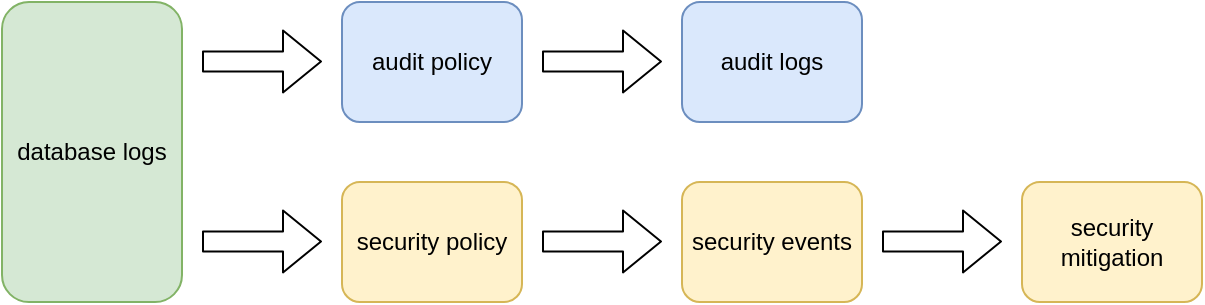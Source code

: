 <mxfile>
    <diagram id="-kwQRYvgED6IC471M5wN" name="Page-1">
        <mxGraphModel dx="1008" dy="475" grid="1" gridSize="10" guides="1" tooltips="1" connect="1" arrows="1" fold="1" page="1" pageScale="1" pageWidth="850" pageHeight="1100" math="0" shadow="0">
            <root>
                <mxCell id="0"/>
                <mxCell id="1" parent="0"/>
                <mxCell id="2" value="database logs" style="rounded=1;whiteSpace=wrap;html=1;fillColor=#d5e8d4;strokeColor=#82b366;" vertex="1" parent="1">
                    <mxGeometry x="190" y="370" width="90" height="150" as="geometry"/>
                </mxCell>
                <mxCell id="4" value="audit policy" style="rounded=1;whiteSpace=wrap;html=1;fillColor=#dae8fc;strokeColor=#6c8ebf;" vertex="1" parent="1">
                    <mxGeometry x="360" y="370" width="90" height="60" as="geometry"/>
                </mxCell>
                <mxCell id="6" value="audit logs" style="rounded=1;whiteSpace=wrap;html=1;fillColor=#dae8fc;strokeColor=#6c8ebf;" vertex="1" parent="1">
                    <mxGeometry x="530" y="370" width="90" height="60" as="geometry"/>
                </mxCell>
                <mxCell id="7" value="security policy" style="rounded=1;whiteSpace=wrap;html=1;fillColor=#fff2cc;strokeColor=#d6b656;" vertex="1" parent="1">
                    <mxGeometry x="360" y="460" width="90" height="60" as="geometry"/>
                </mxCell>
                <mxCell id="9" value="security events" style="rounded=1;whiteSpace=wrap;html=1;fillColor=#fff2cc;strokeColor=#d6b656;" vertex="1" parent="1">
                    <mxGeometry x="530" y="460" width="90" height="60" as="geometry"/>
                </mxCell>
                <mxCell id="11" value="" style="shape=flexArrow;endArrow=classic;html=1;" edge="1" parent="1">
                    <mxGeometry width="50" height="50" relative="1" as="geometry">
                        <mxPoint x="290" y="399.74" as="sourcePoint"/>
                        <mxPoint x="350" y="399.74" as="targetPoint"/>
                    </mxGeometry>
                </mxCell>
                <mxCell id="12" value="" style="shape=flexArrow;endArrow=classic;html=1;" edge="1" parent="1">
                    <mxGeometry width="50" height="50" relative="1" as="geometry">
                        <mxPoint x="290" y="489.74" as="sourcePoint"/>
                        <mxPoint x="350" y="489.74" as="targetPoint"/>
                    </mxGeometry>
                </mxCell>
                <mxCell id="13" value="" style="shape=flexArrow;endArrow=classic;html=1;" edge="1" parent="1">
                    <mxGeometry width="50" height="50" relative="1" as="geometry">
                        <mxPoint x="460" y="399.74" as="sourcePoint"/>
                        <mxPoint x="520" y="399.74" as="targetPoint"/>
                    </mxGeometry>
                </mxCell>
                <mxCell id="14" value="" style="shape=flexArrow;endArrow=classic;html=1;" edge="1" parent="1">
                    <mxGeometry width="50" height="50" relative="1" as="geometry">
                        <mxPoint x="460" y="489.74" as="sourcePoint"/>
                        <mxPoint x="520" y="489.74" as="targetPoint"/>
                    </mxGeometry>
                </mxCell>
                <mxCell id="15" value="security mitigation" style="rounded=1;whiteSpace=wrap;html=1;fillColor=#fff2cc;strokeColor=#d6b656;" vertex="1" parent="1">
                    <mxGeometry x="700" y="460" width="90" height="60" as="geometry"/>
                </mxCell>
                <mxCell id="16" value="" style="shape=flexArrow;endArrow=classic;html=1;" edge="1" parent="1">
                    <mxGeometry width="50" height="50" relative="1" as="geometry">
                        <mxPoint x="630" y="489.74" as="sourcePoint"/>
                        <mxPoint x="690" y="489.74" as="targetPoint"/>
                    </mxGeometry>
                </mxCell>
            </root>
        </mxGraphModel>
    </diagram>
</mxfile>